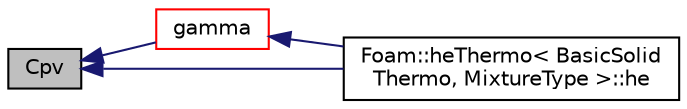 digraph "Cpv"
{
  bgcolor="transparent";
  edge [fontname="Helvetica",fontsize="10",labelfontname="Helvetica",labelfontsize="10"];
  node [fontname="Helvetica",fontsize="10",shape=record];
  rankdir="LR";
  Node1 [label="Cpv",height=0.2,width=0.4,color="black", fillcolor="grey75", style="filled", fontcolor="black"];
  Node1 -> Node2 [dir="back",color="midnightblue",fontsize="10",style="solid",fontname="Helvetica"];
  Node2 [label="gamma",height=0.2,width=0.4,color="red",URL="$a01008.html#afee969d455a78ccd52c3784b85c7d1d7",tooltip="Gamma = Cp/Cv []. "];
  Node2 -> Node3 [dir="back",color="midnightblue",fontsize="10",style="solid",fontname="Helvetica"];
  Node3 [label="Foam::heThermo\< BasicSolid\lThermo, MixtureType \>::he",height=0.2,width=0.4,color="black",URL="$a01008.html#ab79fd223dde2e565f8c9a8e7bd39b52e",tooltip="Enthalpy/Internal energy [J/kg]. "];
  Node1 -> Node3 [dir="back",color="midnightblue",fontsize="10",style="solid",fontname="Helvetica"];
}

